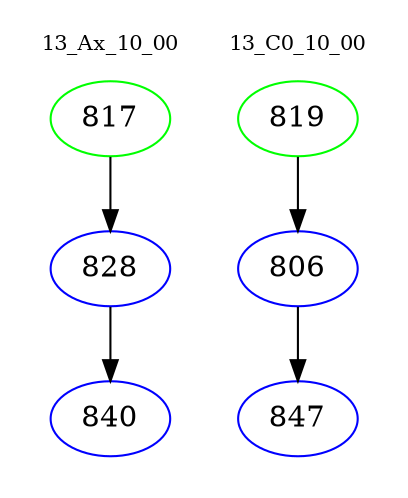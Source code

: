 digraph{
subgraph cluster_0 {
color = white
label = "13_Ax_10_00";
fontsize=10;
T0_817 [label="817", color="green"]
T0_817 -> T0_828 [color="black"]
T0_828 [label="828", color="blue"]
T0_828 -> T0_840 [color="black"]
T0_840 [label="840", color="blue"]
}
subgraph cluster_1 {
color = white
label = "13_C0_10_00";
fontsize=10;
T1_819 [label="819", color="green"]
T1_819 -> T1_806 [color="black"]
T1_806 [label="806", color="blue"]
T1_806 -> T1_847 [color="black"]
T1_847 [label="847", color="blue"]
}
}
